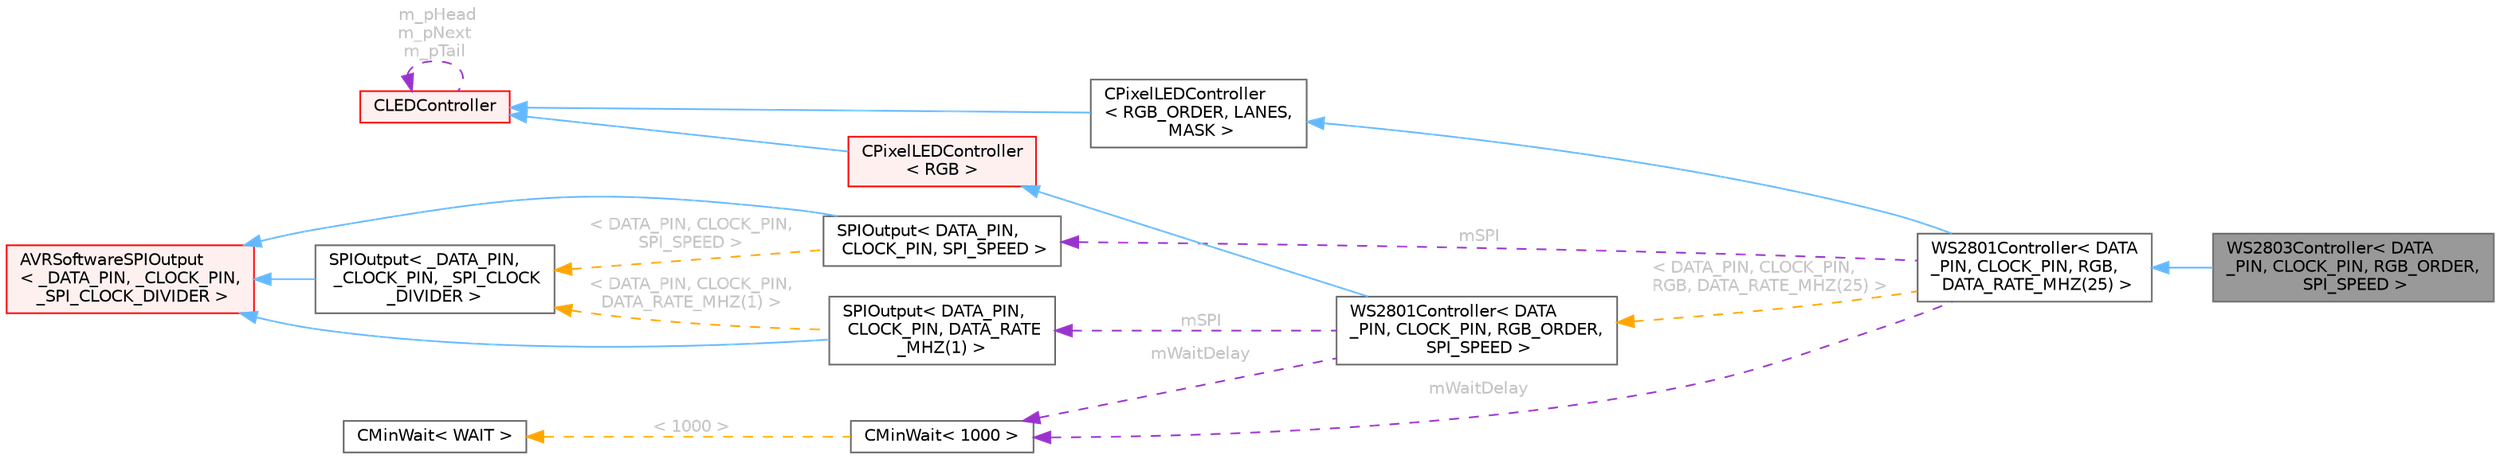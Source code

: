 digraph "WS2803Controller&lt; DATA_PIN, CLOCK_PIN, RGB_ORDER, SPI_SPEED &gt;"
{
 // INTERACTIVE_SVG=YES
 // LATEX_PDF_SIZE
  bgcolor="transparent";
  edge [fontname=Helvetica,fontsize=10,labelfontname=Helvetica,labelfontsize=10];
  node [fontname=Helvetica,fontsize=10,shape=box,height=0.2,width=0.4];
  rankdir="LR";
  Node1 [id="Node000001",label="WS2803Controller\< DATA\l_PIN, CLOCK_PIN, RGB_ORDER,\l SPI_SPEED \>",height=0.2,width=0.4,color="gray40", fillcolor="grey60", style="filled", fontcolor="black",tooltip="WS2803 controller class."];
  Node2 -> Node1 [id="edge1_Node000001_Node000002",dir="back",color="steelblue1",style="solid",tooltip=" "];
  Node2 [id="Node000002",label="WS2801Controller\< DATA\l_PIN, CLOCK_PIN, RGB,\l DATA_RATE_MHZ(25) \>",height=0.2,width=0.4,color="gray40", fillcolor="white", style="filled",URL="$d9/d95/class_w_s2801_controller.html",tooltip=" "];
  Node3 -> Node2 [id="edge2_Node000002_Node000003",dir="back",color="steelblue1",style="solid",tooltip=" "];
  Node3 [id="Node000003",label="CPixelLEDController\l\< RGB_ORDER, LANES,\l MASK \>",height=0.2,width=0.4,color="gray40", fillcolor="white", style="filled",URL="$d0/dc9/class_c_pixel_l_e_d_controller.html",tooltip="Template extension of the CLEDController class."];
  Node4 -> Node3 [id="edge3_Node000003_Node000004",dir="back",color="steelblue1",style="solid",tooltip=" "];
  Node4 [id="Node000004",label="CLEDController",height=0.2,width=0.4,color="red", fillcolor="#FFF0F0", style="filled",URL="$d6/d2c/class_c_l_e_d_controller.html",tooltip="Base definition for an LED controller."];
  Node4 -> Node4 [id="edge4_Node000004_Node000004",dir="back",color="darkorchid3",style="dashed",tooltip=" ",label=" m_pHead\nm_pNext\nm_pTail",fontcolor="grey" ];
  Node7 -> Node2 [id="edge5_Node000002_Node000007",dir="back",color="darkorchid3",style="dashed",tooltip=" ",label=" mSPI",fontcolor="grey" ];
  Node7 [id="Node000007",label="SPIOutput\< DATA_PIN,\l CLOCK_PIN, SPI_SPEED \>",height=0.2,width=0.4,color="gray40", fillcolor="white", style="filled",URL="$d3/d97/class_s_p_i_output.html",tooltip=" "];
  Node8 -> Node7 [id="edge6_Node000007_Node000008",dir="back",color="steelblue1",style="solid",tooltip=" "];
  Node8 [id="Node000008",label="AVRSoftwareSPIOutput\l\< _DATA_PIN, _CLOCK_PIN,\l _SPI_CLOCK_DIVIDER \>",height=0.2,width=0.4,color="red", fillcolor="#FFF0F0", style="filled",URL="$dc/d57/class_a_v_r_software_s_p_i_output.html",tooltip=" "];
  Node11 -> Node7 [id="edge7_Node000007_Node000011",dir="back",color="orange",style="dashed",tooltip=" ",label=" \< DATA_PIN, CLOCK_PIN,\l SPI_SPEED \>",fontcolor="grey" ];
  Node11 [id="Node000011",label="SPIOutput\< _DATA_PIN,\l _CLOCK_PIN, _SPI_CLOCK\l_DIVIDER \>",height=0.2,width=0.4,color="gray40", fillcolor="white", style="filled",URL="$d3/d97/class_s_p_i_output.html",tooltip="Hardware SPI output."];
  Node8 -> Node11 [id="edge8_Node000011_Node000008",dir="back",color="steelblue1",style="solid",tooltip=" "];
  Node12 -> Node2 [id="edge9_Node000002_Node000012",dir="back",color="darkorchid3",style="dashed",tooltip=" ",label=" mWaitDelay",fontcolor="grey" ];
  Node12 [id="Node000012",label="CMinWait\< 1000 \>",height=0.2,width=0.4,color="gray40", fillcolor="white", style="filled",URL="$d1/d6d/class_c_min_wait.html",tooltip=" "];
  Node13 -> Node12 [id="edge10_Node000012_Node000013",dir="back",color="orange",style="dashed",tooltip=" ",label=" \< 1000 \>",fontcolor="grey" ];
  Node13 [id="Node000013",label="CMinWait\< WAIT \>",height=0.2,width=0.4,color="gray40", fillcolor="white", style="filled",URL="$d1/d6d/class_c_min_wait.html",tooltip="Class to ensure that a minimum amount of time has kicked since the last time run - and delay if not e..."];
  Node14 -> Node2 [id="edge11_Node000002_Node000014",dir="back",color="orange",style="dashed",tooltip=" ",label=" \< DATA_PIN, CLOCK_PIN,\l RGB, DATA_RATE_MHZ(25) \>",fontcolor="grey" ];
  Node14 [id="Node000014",label="WS2801Controller\< DATA\l_PIN, CLOCK_PIN, RGB_ORDER,\l SPI_SPEED \>",height=0.2,width=0.4,color="gray40", fillcolor="white", style="filled",URL="$d9/d95/class_w_s2801_controller.html",tooltip="WS2801 controller class."];
  Node15 -> Node14 [id="edge12_Node000014_Node000015",dir="back",color="steelblue1",style="solid",tooltip=" "];
  Node15 [id="Node000015",label="CPixelLEDController\l\< RGB \>",height=0.2,width=0.4,color="red", fillcolor="#FFF0F0", style="filled",URL="$d0/dc9/class_c_pixel_l_e_d_controller.html",tooltip=" "];
  Node4 -> Node15 [id="edge13_Node000015_Node000004",dir="back",color="steelblue1",style="solid",tooltip=" "];
  Node17 -> Node14 [id="edge14_Node000014_Node000017",dir="back",color="darkorchid3",style="dashed",tooltip=" ",label=" mSPI",fontcolor="grey" ];
  Node17 [id="Node000017",label="SPIOutput\< DATA_PIN,\l CLOCK_PIN, DATA_RATE\l_MHZ(1) \>",height=0.2,width=0.4,color="gray40", fillcolor="white", style="filled",URL="$d3/d97/class_s_p_i_output.html",tooltip=" "];
  Node8 -> Node17 [id="edge15_Node000017_Node000008",dir="back",color="steelblue1",style="solid",tooltip=" "];
  Node11 -> Node17 [id="edge16_Node000017_Node000011",dir="back",color="orange",style="dashed",tooltip=" ",label=" \< DATA_PIN, CLOCK_PIN,\l DATA_RATE_MHZ(1) \>",fontcolor="grey" ];
  Node12 -> Node14 [id="edge17_Node000014_Node000012",dir="back",color="darkorchid3",style="dashed",tooltip=" ",label=" mWaitDelay",fontcolor="grey" ];
}
